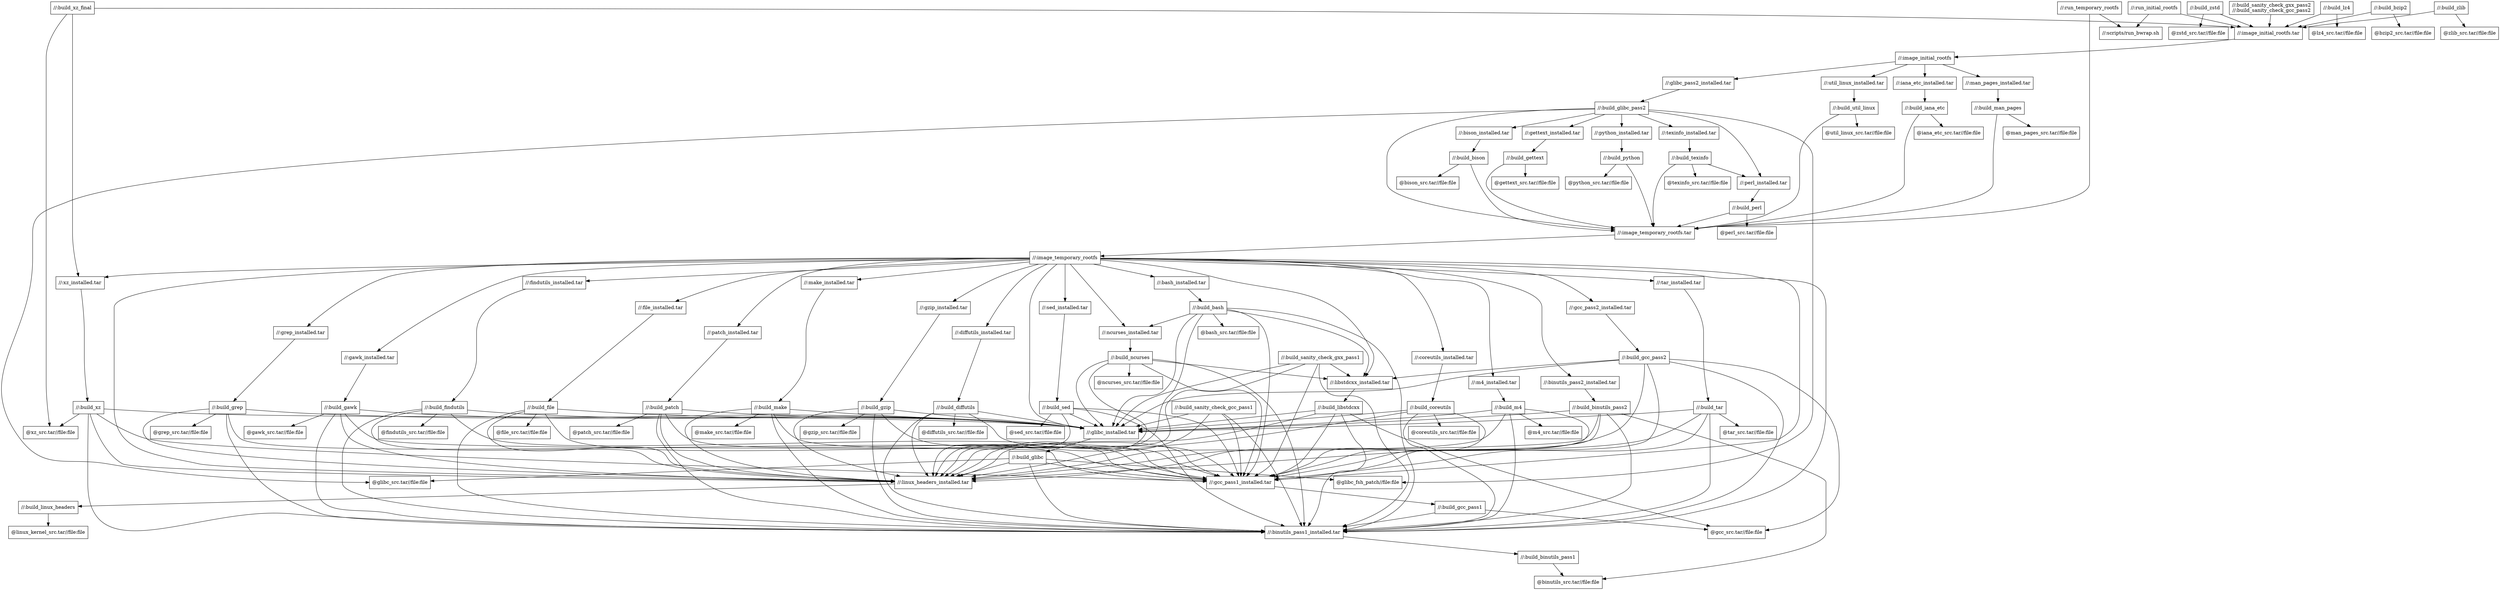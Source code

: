 digraph mygraph {
  node [shape=box];
  "//:run_initial_rootfs"
  "//:run_initial_rootfs" -> "//:image_initial_rootfs.tar"
  "//:run_initial_rootfs" -> "//:scripts/run_bwrap.sh"
  "//:build_xz_final"
  "//:build_xz_final" -> "//:image_initial_rootfs.tar"
  "//:build_xz_final" -> "@xz_src.tar//file:file"
  "//:build_xz_final" -> "//:xz_installed.tar"
  "//:run_temporary_rootfs"
  "//:run_temporary_rootfs" -> "//:image_temporary_rootfs.tar"
  "//:run_temporary_rootfs" -> "//:scripts/run_bwrap.sh"
  "//:scripts/run_bwrap.sh"
  "//:build_sanity_check_gxx_pass1"
  "//:build_sanity_check_gxx_pass1" -> "//:binutils_pass1_installed.tar"
  "//:build_sanity_check_gxx_pass1" -> "//:gcc_pass1_installed.tar"
  "//:build_sanity_check_gxx_pass1" -> "//:glibc_installed.tar"
  "//:build_sanity_check_gxx_pass1" -> "//:linux_headers_installed.tar"
  "//:build_sanity_check_gxx_pass1" -> "//:libstdcxx_installed.tar"
  "//:build_sanity_check_gxx_pass2\n//:build_sanity_check_gcc_pass2"
  "//:build_sanity_check_gxx_pass2\n//:build_sanity_check_gcc_pass2" -> "//:image_initial_rootfs.tar"
  "//:build_zstd"
  "//:build_zstd" -> "@zstd_src.tar//file:file"
  "//:build_zstd" -> "//:image_initial_rootfs.tar"
  "@zstd_src.tar//file:file"
  "//:build_lz4"
  "//:build_lz4" -> "@lz4_src.tar//file:file"
  "//:build_lz4" -> "//:image_initial_rootfs.tar"
  "@lz4_src.tar//file:file"
  "//:build_bzip2"
  "//:build_bzip2" -> "//:image_initial_rootfs.tar"
  "//:build_bzip2" -> "@bzip2_src.tar//file:file"
  "@bzip2_src.tar//file:file"
  "//:build_sanity_check_gcc_pass1"
  "//:build_sanity_check_gcc_pass1" -> "//:binutils_pass1_installed.tar"
  "//:build_sanity_check_gcc_pass1" -> "//:gcc_pass1_installed.tar"
  "//:build_sanity_check_gcc_pass1" -> "//:glibc_installed.tar"
  "//:build_sanity_check_gcc_pass1" -> "//:linux_headers_installed.tar"
  "//:build_zlib"
  "//:build_zlib" -> "//:image_initial_rootfs.tar"
  "//:build_zlib" -> "@zlib_src.tar//file:file"
  "//:image_initial_rootfs.tar"
  "//:image_initial_rootfs.tar" -> "//:image_initial_rootfs"
  "//:image_initial_rootfs"
  "//:image_initial_rootfs" -> "//:glibc_pass2_installed.tar"
  "//:image_initial_rootfs" -> "//:man_pages_installed.tar"
  "//:image_initial_rootfs" -> "//:iana_etc_installed.tar"
  "//:image_initial_rootfs" -> "//:util_linux_installed.tar"
  "//:util_linux_installed.tar"
  "//:util_linux_installed.tar" -> "//:build_util_linux"
  "//:build_util_linux"
  "//:build_util_linux" -> "//:image_temporary_rootfs.tar"
  "//:build_util_linux" -> "@util_linux_src.tar//file:file"
  "@util_linux_src.tar//file:file"
  "//:iana_etc_installed.tar"
  "//:iana_etc_installed.tar" -> "//:build_iana_etc"
  "//:build_iana_etc"
  "//:build_iana_etc" -> "@iana_etc_src.tar//file:file"
  "//:build_iana_etc" -> "//:image_temporary_rootfs.tar"
  "@iana_etc_src.tar//file:file"
  "//:man_pages_installed.tar"
  "//:man_pages_installed.tar" -> "//:build_man_pages"
  "//:glibc_pass2_installed.tar"
  "//:glibc_pass2_installed.tar" -> "//:build_glibc_pass2"
  "//:build_glibc_pass2"
  "//:build_glibc_pass2" -> "@glibc_src.tar//file:file"
  "//:build_glibc_pass2" -> "@glibc_fsh_patch//file:file"
  "//:build_glibc_pass2" -> "//:image_temporary_rootfs.tar"
  "//:build_glibc_pass2" -> "//:bison_installed.tar"
  "//:build_glibc_pass2" -> "//:python_installed.tar"
  "//:build_glibc_pass2" -> "//:texinfo_installed.tar"
  "//:build_glibc_pass2" -> "//:perl_installed.tar"
  "//:build_glibc_pass2" -> "//:gettext_installed.tar"
  "//:gettext_installed.tar"
  "//:gettext_installed.tar" -> "//:build_gettext"
  "//:texinfo_installed.tar"
  "//:texinfo_installed.tar" -> "//:build_texinfo"
  "//:build_texinfo"
  "//:build_texinfo" -> "//:image_temporary_rootfs.tar"
  "//:build_texinfo" -> "@texinfo_src.tar//file:file"
  "//:build_texinfo" -> "//:perl_installed.tar"
  "@texinfo_src.tar//file:file"
  "//:python_installed.tar"
  "//:python_installed.tar" -> "//:build_python"
  "//:build_python"
  "//:build_python" -> "//:image_temporary_rootfs.tar"
  "//:build_python" -> "@python_src.tar//file:file"
  "@python_src.tar//file:file"
  "//:bison_installed.tar"
  "//:bison_installed.tar" -> "//:build_bison"
  "//:build_bison"
  "//:build_bison" -> "//:image_temporary_rootfs.tar"
  "//:build_bison" -> "@bison_src.tar//file:file"
  "@bison_src.tar//file:file"
  "//:build_man_pages"
  "//:build_man_pages" -> "//:image_temporary_rootfs.tar"
  "//:build_man_pages" -> "@man_pages_src.tar//file:file"
  "@man_pages_src.tar//file:file"
  "//:perl_installed.tar"
  "//:perl_installed.tar" -> "//:build_perl"
  "//:build_perl"
  "//:build_perl" -> "@perl_src.tar//file:file"
  "//:build_perl" -> "//:image_temporary_rootfs.tar"
  "@perl_src.tar//file:file"
  "//:build_gettext"
  "//:build_gettext" -> "//:image_temporary_rootfs.tar"
  "//:build_gettext" -> "@gettext_src.tar//file:file"
  "@gettext_src.tar//file:file"
  "//:image_temporary_rootfs.tar"
  "//:image_temporary_rootfs.tar" -> "//:image_temporary_rootfs"
  "//:image_temporary_rootfs"
  "//:image_temporary_rootfs" -> "//:binutils_pass1_installed.tar"
  "//:image_temporary_rootfs" -> "//:gcc_pass1_installed.tar"
  "//:image_temporary_rootfs" -> "//:linux_headers_installed.tar"
  "//:image_temporary_rootfs" -> "//:glibc_installed.tar"
  "//:image_temporary_rootfs" -> "//:libstdcxx_installed.tar"
  "//:image_temporary_rootfs" -> "//:m4_installed.tar"
  "//:image_temporary_rootfs" -> "//:ncurses_installed.tar"
  "//:image_temporary_rootfs" -> "//:bash_installed.tar"
  "//:image_temporary_rootfs" -> "//:coreutils_installed.tar"
  "//:image_temporary_rootfs" -> "//:diffutils_installed.tar"
  "//:image_temporary_rootfs" -> "//:file_installed.tar"
  "//:image_temporary_rootfs" -> "//:findutils_installed.tar"
  "//:image_temporary_rootfs" -> "//:gawk_installed.tar"
  "//:image_temporary_rootfs" -> "//:grep_installed.tar"
  "//:image_temporary_rootfs" -> "//:gzip_installed.tar"
  "//:image_temporary_rootfs" -> "//:make_installed.tar"
  "//:image_temporary_rootfs" -> "//:patch_installed.tar"
  "//:image_temporary_rootfs" -> "//:sed_installed.tar"
  "//:image_temporary_rootfs" -> "//:tar_installed.tar"
  "//:image_temporary_rootfs" -> "//:xz_installed.tar"
  "//:image_temporary_rootfs" -> "//:binutils_pass2_installed.tar"
  "//:image_temporary_rootfs" -> "//:gcc_pass2_installed.tar"
  "//:gcc_pass2_installed.tar"
  "//:gcc_pass2_installed.tar" -> "//:build_gcc_pass2"
  "//:build_gcc_pass2"
  "//:build_gcc_pass2" -> "//:binutils_pass1_installed.tar"
  "//:build_gcc_pass2" -> "//:gcc_pass1_installed.tar"
  "//:build_gcc_pass2" -> "//:glibc_installed.tar"
  "//:build_gcc_pass2" -> "@gcc_src.tar//file:file"
  "//:build_gcc_pass2" -> "//:linux_headers_installed.tar"
  "//:build_gcc_pass2" -> "//:libstdcxx_installed.tar"
  "//:binutils_pass2_installed.tar"
  "//:binutils_pass2_installed.tar" -> "//:build_binutils_pass2"
  "//:build_binutils_pass2"
  "//:build_binutils_pass2" -> "//:binutils_pass1_installed.tar"
  "//:build_binutils_pass2" -> "@binutils_src.tar//file:file"
  "//:build_binutils_pass2" -> "//:gcc_pass1_installed.tar"
  "//:build_binutils_pass2" -> "//:glibc_installed.tar"
  "//:build_binutils_pass2" -> "//:linux_headers_installed.tar"
  "//:xz_installed.tar"
  "//:xz_installed.tar" -> "//:build_xz"
  "//:tar_installed.tar"
  "//:tar_installed.tar" -> "//:build_tar"
  "//:build_tar"
  "//:build_tar" -> "@tar_src.tar//file:file"
  "//:build_tar" -> "//:binutils_pass1_installed.tar"
  "//:build_tar" -> "//:gcc_pass1_installed.tar"
  "//:build_tar" -> "//:glibc_installed.tar"
  "//:build_tar" -> "//:linux_headers_installed.tar"
  "@tar_src.tar//file:file"
  "//:sed_installed.tar"
  "//:sed_installed.tar" -> "//:build_sed"
  "//:build_sed"
  "//:build_sed" -> "//:binutils_pass1_installed.tar"
  "//:build_sed" -> "//:gcc_pass1_installed.tar"
  "//:build_sed" -> "//:glibc_installed.tar"
  "//:build_sed" -> "//:linux_headers_installed.tar"
  "//:build_sed" -> "@sed_src.tar//file:file"
  "@sed_src.tar//file:file"
  "//:patch_installed.tar"
  "//:patch_installed.tar" -> "//:build_patch"
  "//:build_patch"
  "//:build_patch" -> "//:binutils_pass1_installed.tar"
  "//:build_patch" -> "@patch_src.tar//file:file"
  "//:build_patch" -> "//:gcc_pass1_installed.tar"
  "//:build_patch" -> "//:glibc_installed.tar"
  "//:build_patch" -> "//:linux_headers_installed.tar"
  "@patch_src.tar//file:file"
  "//:make_installed.tar"
  "//:make_installed.tar" -> "//:build_make"
  "//:build_make"
  "//:build_make" -> "//:binutils_pass1_installed.tar"
  "//:build_make" -> "//:gcc_pass1_installed.tar"
  "//:build_make" -> "//:glibc_installed.tar"
  "//:build_make" -> "//:linux_headers_installed.tar"
  "//:build_make" -> "@make_src.tar//file:file"
  "@make_src.tar//file:file"
  "//:gzip_installed.tar"
  "//:gzip_installed.tar" -> "//:build_gzip"
  "//:build_gzip"
  "//:build_gzip" -> "//:binutils_pass1_installed.tar"
  "//:build_gzip" -> "@gzip_src.tar//file:file"
  "//:build_gzip" -> "//:gcc_pass1_installed.tar"
  "//:build_gzip" -> "//:glibc_installed.tar"
  "//:build_gzip" -> "//:linux_headers_installed.tar"
  "@gzip_src.tar//file:file"
  "//:grep_installed.tar"
  "//:grep_installed.tar" -> "//:build_grep"
  "//:build_grep"
  "//:build_grep" -> "//:binutils_pass1_installed.tar"
  "//:build_grep" -> "//:gcc_pass1_installed.tar"
  "//:build_grep" -> "//:glibc_installed.tar"
  "//:build_grep" -> "//:linux_headers_installed.tar"
  "//:build_grep" -> "@grep_src.tar//file:file"
  "@grep_src.tar//file:file"
  "//:gawk_installed.tar"
  "//:gawk_installed.tar" -> "//:build_gawk"
  "//:build_gawk"
  "//:build_gawk" -> "//:binutils_pass1_installed.tar"
  "//:build_gawk" -> "//:gcc_pass1_installed.tar"
  "//:build_gawk" -> "//:glibc_installed.tar"
  "//:build_gawk" -> "//:linux_headers_installed.tar"
  "//:build_gawk" -> "@gawk_src.tar//file:file"
  "@gawk_src.tar//file:file"
  "//:findutils_installed.tar"
  "//:findutils_installed.tar" -> "//:build_findutils"
  "//:build_findutils"
  "//:build_findutils" -> "//:binutils_pass1_installed.tar"
  "//:build_findutils" -> "//:gcc_pass1_installed.tar"
  "//:build_findutils" -> "//:glibc_installed.tar"
  "//:build_findutils" -> "//:linux_headers_installed.tar"
  "//:build_findutils" -> "@findutils_src.tar//file:file"
  "@findutils_src.tar//file:file"
  "//:file_installed.tar"
  "//:file_installed.tar" -> "//:build_file"
  "//:build_file"
  "//:build_file" -> "//:binutils_pass1_installed.tar"
  "//:build_file" -> "//:gcc_pass1_installed.tar"
  "//:build_file" -> "//:glibc_installed.tar"
  "//:build_file" -> "//:linux_headers_installed.tar"
  "//:build_file" -> "@file_src.tar//file:file"
  "//:diffutils_installed.tar"
  "//:diffutils_installed.tar" -> "//:build_diffutils"
  "//:build_diffutils"
  "//:build_diffutils" -> "@diffutils_src.tar//file:file"
  "//:build_diffutils" -> "//:binutils_pass1_installed.tar"
  "//:build_diffutils" -> "//:gcc_pass1_installed.tar"
  "//:build_diffutils" -> "//:glibc_installed.tar"
  "//:build_diffutils" -> "//:linux_headers_installed.tar"
  "@diffutils_src.tar//file:file"
  "//:coreutils_installed.tar"
  "//:coreutils_installed.tar" -> "//:build_coreutils"
  "//:build_coreutils"
  "//:build_coreutils" -> "//:binutils_pass1_installed.tar"
  "//:build_coreutils" -> "//:gcc_pass1_installed.tar"
  "//:build_coreutils" -> "@coreutils_src.tar//file:file"
  "//:build_coreutils" -> "//:glibc_installed.tar"
  "//:build_coreutils" -> "//:linux_headers_installed.tar"
  "@coreutils_src.tar//file:file"
  "//:bash_installed.tar"
  "//:bash_installed.tar" -> "//:build_bash"
  "//:build_bash"
  "//:build_bash" -> "//:binutils_pass1_installed.tar"
  "//:build_bash" -> "//:gcc_pass1_installed.tar"
  "//:build_bash" -> "//:glibc_installed.tar"
  "//:build_bash" -> "//:linux_headers_installed.tar"
  "//:build_bash" -> "@bash_src.tar//file:file"
  "//:build_bash" -> "//:libstdcxx_installed.tar"
  "//:build_bash" -> "//:ncurses_installed.tar"
  "@bash_src.tar//file:file"
  "//:ncurses_installed.tar"
  "//:ncurses_installed.tar" -> "//:build_ncurses"
  "//:build_ncurses"
  "//:build_ncurses" -> "//:binutils_pass1_installed.tar"
  "//:build_ncurses" -> "@ncurses_src.tar//file:file"
  "//:build_ncurses" -> "//:gcc_pass1_installed.tar"
  "//:build_ncurses" -> "//:glibc_installed.tar"
  "//:build_ncurses" -> "//:libstdcxx_installed.tar"
  "//:build_ncurses" -> "//:linux_headers_installed.tar"
  "@ncurses_src.tar//file:file"
  "//:m4_installed.tar"
  "//:m4_installed.tar" -> "//:build_m4"
  "//:build_m4"
  "//:build_m4" -> "//:binutils_pass1_installed.tar"
  "//:build_m4" -> "//:gcc_pass1_installed.tar"
  "//:build_m4" -> "//:glibc_installed.tar"
  "//:build_m4" -> "//:linux_headers_installed.tar"
  "//:build_m4" -> "@m4_src.tar//file:file"
  "@m4_src.tar//file:file"
  "//:libstdcxx_installed.tar"
  "//:libstdcxx_installed.tar" -> "//:build_libstdcxx"
  "//:build_libstdcxx"
  "//:build_libstdcxx" -> "//:binutils_pass1_installed.tar"
  "//:build_libstdcxx" -> "//:gcc_pass1_installed.tar"
  "//:build_libstdcxx" -> "//:glibc_installed.tar"
  "//:build_libstdcxx" -> "//:linux_headers_installed.tar"
  "//:build_libstdcxx" -> "@gcc_src.tar//file:file"
  "@file_src.tar//file:file"
  "@zlib_src.tar//file:file"
  "//:build_xz"
  "//:build_xz" -> "//:binutils_pass1_installed.tar"
  "//:build_xz" -> "//:gcc_pass1_installed.tar"
  "//:build_xz" -> "//:glibc_installed.tar"
  "//:build_xz" -> "@xz_src.tar//file:file"
  "//:build_xz" -> "//:linux_headers_installed.tar"
  "@xz_src.tar//file:file"
  "//:glibc_installed.tar"
  "//:glibc_installed.tar" -> "//:build_glibc"
  "//:build_glibc"
  "//:build_glibc" -> "//:linux_headers_installed.tar"
  "//:build_glibc" -> "//:binutils_pass1_installed.tar"
  "//:build_glibc" -> "//:gcc_pass1_installed.tar"
  "//:build_glibc" -> "@glibc_fsh_patch//file:file"
  "//:build_glibc" -> "@glibc_src.tar//file:file"
  "@glibc_src.tar//file:file"
  "@glibc_fsh_patch//file:file"
  "//:linux_headers_installed.tar"
  "//:linux_headers_installed.tar" -> "//:build_linux_headers"
  "//:build_linux_headers"
  "//:build_linux_headers" -> "@linux_kernel_src.tar//file:file"
  "@linux_kernel_src.tar//file:file"
  "//:gcc_pass1_installed.tar"
  "//:gcc_pass1_installed.tar" -> "//:build_gcc_pass1"
  "//:build_gcc_pass1"
  "//:build_gcc_pass1" -> "//:binutils_pass1_installed.tar"
  "//:build_gcc_pass1" -> "@gcc_src.tar//file:file"
  "@gcc_src.tar//file:file"
  "//:binutils_pass1_installed.tar"
  "//:binutils_pass1_installed.tar" -> "//:build_binutils_pass1"
  "//:build_binutils_pass1"
  "//:build_binutils_pass1" -> "@binutils_src.tar//file:file"
  "@binutils_src.tar//file:file"
}
